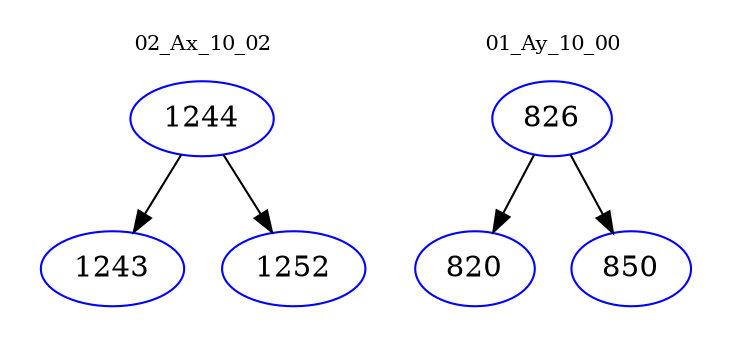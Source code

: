 digraph{
subgraph cluster_0 {
color = white
label = "02_Ax_10_02";
fontsize=10;
T0_1244 [label="1244", color="blue"]
T0_1244 -> T0_1243 [color="black"]
T0_1243 [label="1243", color="blue"]
T0_1244 -> T0_1252 [color="black"]
T0_1252 [label="1252", color="blue"]
}
subgraph cluster_1 {
color = white
label = "01_Ay_10_00";
fontsize=10;
T1_826 [label="826", color="blue"]
T1_826 -> T1_820 [color="black"]
T1_820 [label="820", color="blue"]
T1_826 -> T1_850 [color="black"]
T1_850 [label="850", color="blue"]
}
}
